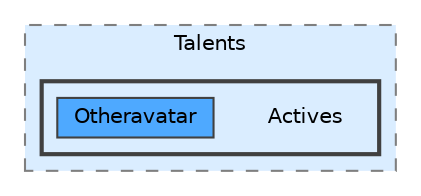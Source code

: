 digraph "Q:/IdleWave/Projet/Assets/Scripts/RogueGenesia/TalentSystem/Talents/Actives"
{
 // LATEX_PDF_SIZE
  bgcolor="transparent";
  edge [fontname=Helvetica,fontsize=10,labelfontname=Helvetica,labelfontsize=10];
  node [fontname=Helvetica,fontsize=10,shape=box,height=0.2,width=0.4];
  compound=true
  subgraph clusterdir_436dbab514520e3dd848c5db67b8a2f6 {
    graph [ bgcolor="#daedff", pencolor="grey50", label="Talents", fontname=Helvetica,fontsize=10 style="filled,dashed", URL="dir_436dbab514520e3dd848c5db67b8a2f6.html",tooltip=""]
  subgraph clusterdir_cf28d7b8abb0dc64be353f5bc8d437b5 {
    graph [ bgcolor="#daedff", pencolor="grey25", label="", fontname=Helvetica,fontsize=10 style="filled,bold", URL="dir_cf28d7b8abb0dc64be353f5bc8d437b5.html",tooltip=""]
    dir_cf28d7b8abb0dc64be353f5bc8d437b5 [shape=plaintext, label="Actives"];
  dir_eb4e6bee589cba9d0b56dea111752df8 [label="Otheravatar", fillcolor="#4ea9ff", color="grey25", style="filled", URL="dir_eb4e6bee589cba9d0b56dea111752df8.html",tooltip=""];
  }
  }
}
